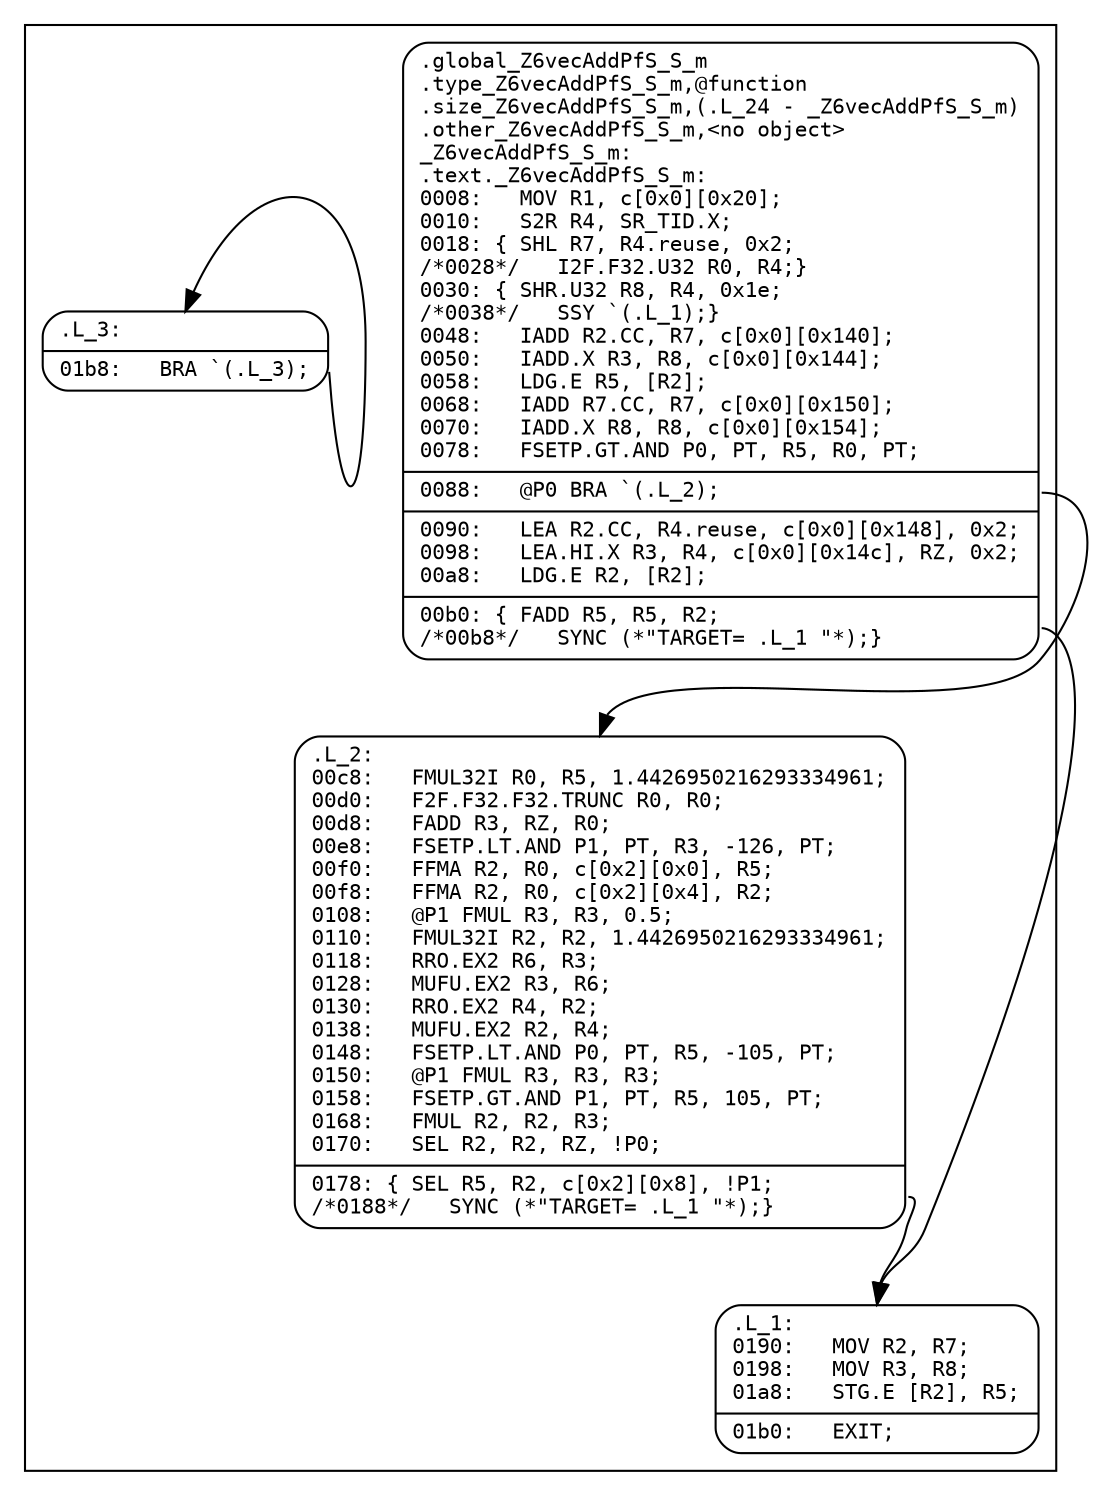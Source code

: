 digraph f {
subgraph "cluster__Z6vecAddPfS_S_m" {
node [fontname="Courier",fontsize=10,shape=Mrecord];
"_Z6vecAddPfS_S_m"
[label="{<entry>	.global		_Z6vecAddPfS_S_m\l	.type		_Z6vecAddPfS_S_m,@function\l	.size		_Z6vecAddPfS_S_m,(.L_24\ -\ _Z6vecAddPfS_S_m)\l	.other		_Z6vecAddPfS_S_m,\<no\ object\>\l_Z6vecAddPfS_S_m:\l.text._Z6vecAddPfS_S_m:\l0008:\ \ \ MOV\ R1,\ c\[0x0\]\[0x20\];\l0010:\ \ \ S2R\ R4,\ SR_TID.X;\l0018:\ \{\ SHL\ R7,\ R4.reuse,\ 0x2;\l/*0028*/\ \ \ I2F.F32.U32\ R0,\ R4;\}\l0030:\ \{\ SHR.U32\ R8,\ R4,\ 0x1e;\l/*0038*/\ \ \ SSY\ `(.L_1);\}\l0048:\ \ \ IADD\ R2.CC,\ R7,\ c\[0x0\]\[0x140\];\l0050:\ \ \ IADD.X\ R3,\ R8,\ c\[0x0\]\[0x144\];\l0058:\ \ \ LDG.E\ R5,\ \[R2\];\l0068:\ \ \ IADD\ R7.CC,\ R7,\ c\[0x0\]\[0x150\];\l0070:\ \ \ IADD.X\ R8,\ R8,\ c\[0x0\]\[0x154\];\l0078:\ \ \ FSETP.GT.AND\ P0,\ PT,\ R5,\ R0,\ PT;\l|<exit0>0088:\ \ \ @P0\ BRA\ `(.L_2);\l|<exitpost0>0090:\ \ \ LEA\ R2.CC,\ R4.reuse,\ c\[0x0\]\[0x148\],\ 0x2;\l0098:\ \ \ LEA.HI.X\ R3,\ R4,\ c\[0x0\]\[0x14c\],\ RZ,\ 0x2;\l00a8:\ \ \ LDG.E\ R2,\ \[R2\];\l|<exit1>00b0:\ \{\ FADD\ R5,\ R5,\ R2;\l/*00b8*/\ \ \ SYNC\ (*\"TARGET=\ .L_1\ \"*);\}\l}"]
"_Z6vecAddPfS_S_m":exit0:e -> ".L_2":entry:n [style=solid];
"_Z6vecAddPfS_S_m":exit1:e -> ".L_1":entry:n [style=solid];
node [fontname="Courier",fontsize=10,shape=Mrecord];
".L_2"
[label="{<entry>.L_2:\l00c8:\ \ \ FMUL32I\ R0,\ R5,\ 1.4426950216293334961;\l00d0:\ \ \ F2F.F32.F32.TRUNC\ R0,\ R0;\l00d8:\ \ \ FADD\ R3,\ RZ,\ R0;\l00e8:\ \ \ FSETP.LT.AND\ P1,\ PT,\ R3,\ -126,\ PT;\l00f0:\ \ \ FFMA\ R2,\ R0,\ c\[0x2\]\[0x0\],\ R5;\l00f8:\ \ \ FFMA\ R2,\ R0,\ c\[0x2\]\[0x4\],\ R2;\l0108:\ \ \ @P1\ FMUL\ R3,\ R3,\ 0.5;\l0110:\ \ \ FMUL32I\ R2,\ R2,\ 1.4426950216293334961;\l0118:\ \ \ RRO.EX2\ R6,\ R3;\l0128:\ \ \ MUFU.EX2\ R3,\ R6;\l0130:\ \ \ RRO.EX2\ R4,\ R2;\l0138:\ \ \ MUFU.EX2\ R2,\ R4;\l0148:\ \ \ FSETP.LT.AND\ P0,\ PT,\ R5,\ -105,\ PT;\l0150:\ \ \ @P1\ FMUL\ R3,\ R3,\ R3;\l0158:\ \ \ FSETP.GT.AND\ P1,\ PT,\ R5,\ 105,\ PT;\l0168:\ \ \ FMUL\ R2,\ R2,\ R3;\l0170:\ \ \ SEL\ R2,\ R2,\ RZ,\ !P0;\l|<exit0>0178:\ \{\ SEL\ R5,\ R2,\ c\[0x2\]\[0x8\],\ !P1;\l/*0188*/\ \ \ SYNC\ (*\"TARGET=\ .L_1\ \"*);\}\l}"]
".L_2":exit0:e -> ".L_1":entry:n [style=solid];
node [fontname="Courier",fontsize=10,shape=Mrecord];
".L_1"
[label="{<entry>.L_1:\l0190:\ \ \ MOV\ R2,\ R7;\l0198:\ \ \ MOV\ R3,\ R8;\l01a8:\ \ \ STG.E\ \[R2\],\ R5;\l|<exit0>01b0:\ \ \ EXIT;\l}"]
node [fontname="Courier",fontsize=10,shape=Mrecord];
".L_3"
[label="{<entry>.L_3:\l|<exit0>01b8:\ \ \ BRA\ `(.L_3);\l}"]
".L_3":exit0:e -> ".L_3":entry:n [style=solid];
}
}

